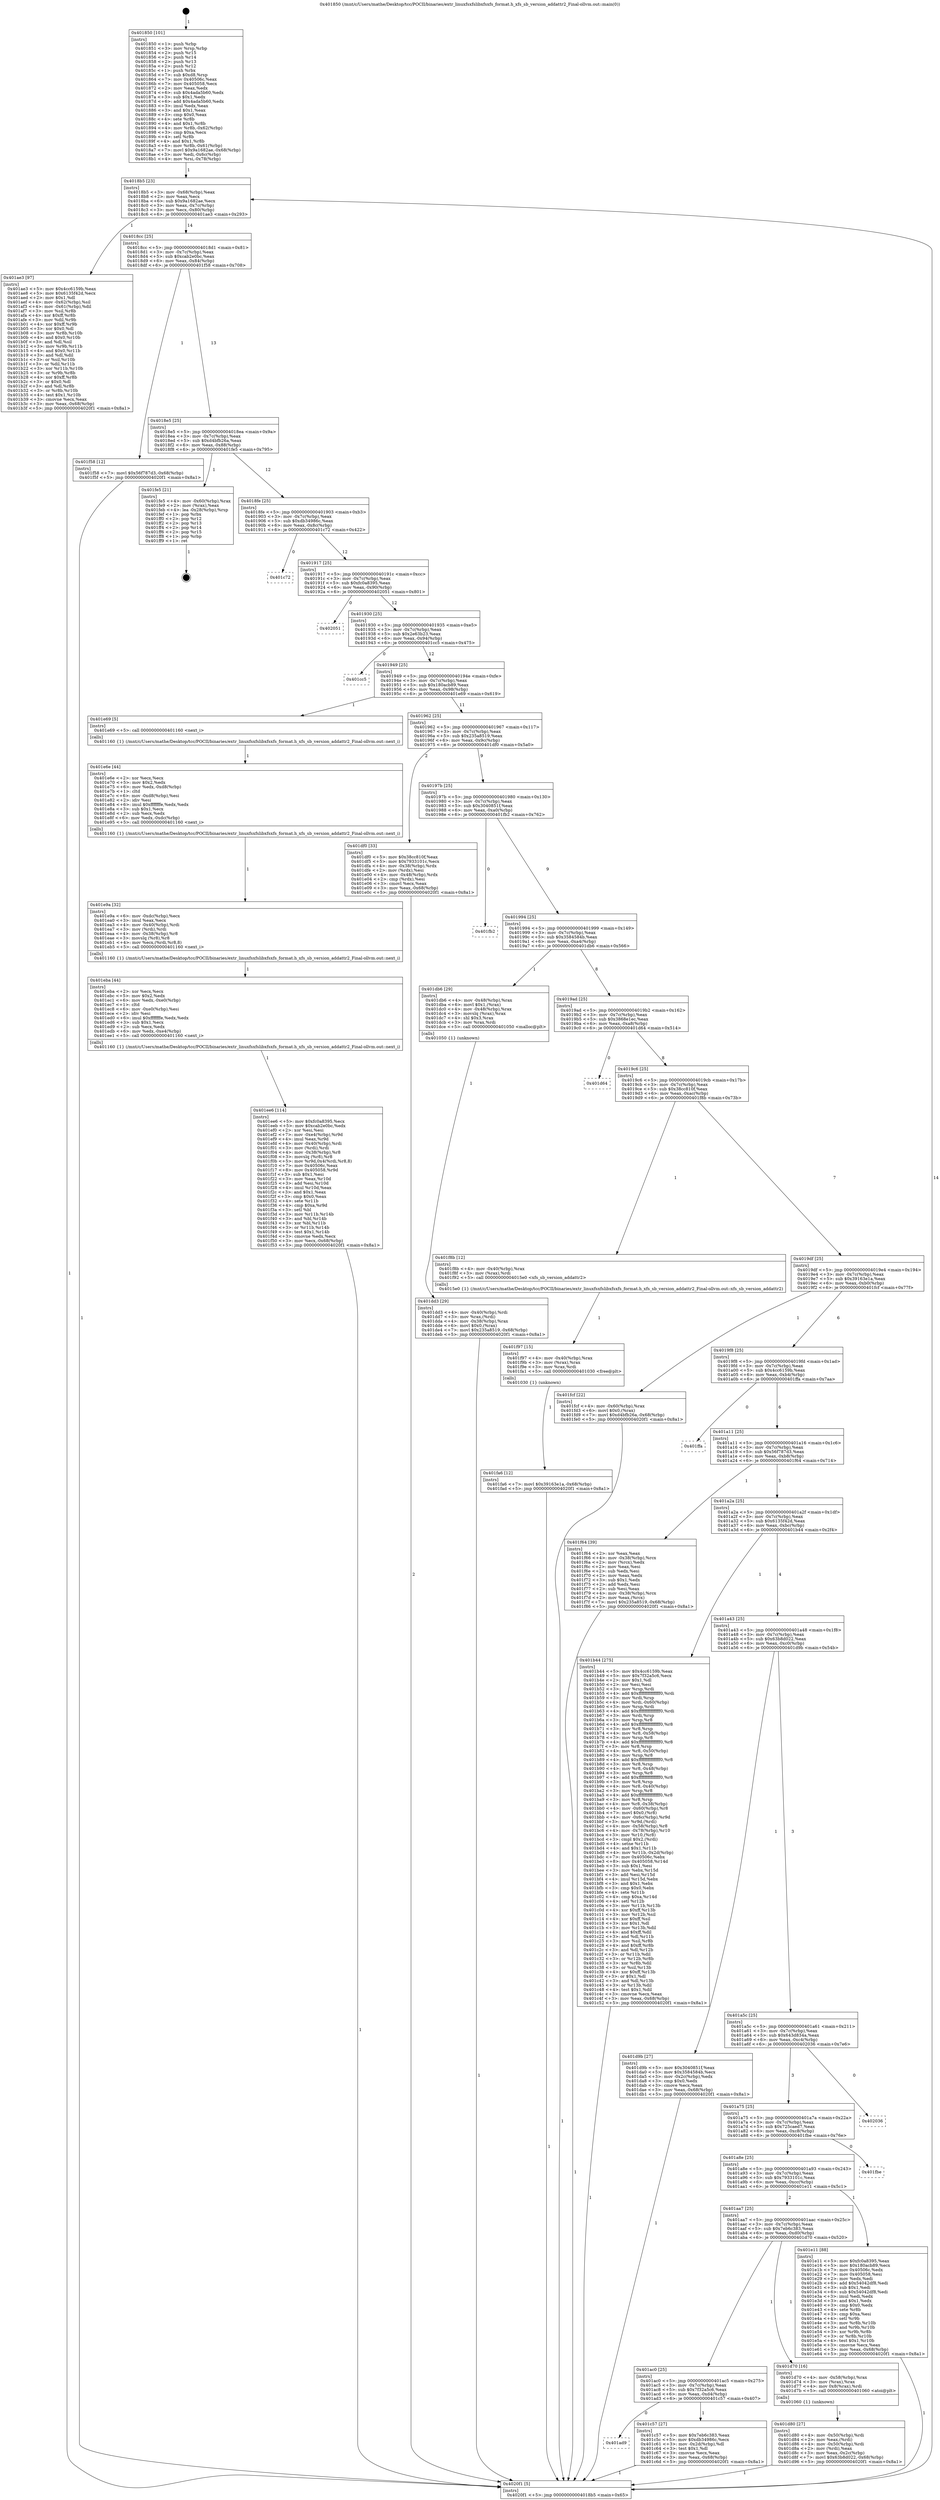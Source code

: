 digraph "0x401850" {
  label = "0x401850 (/mnt/c/Users/mathe/Desktop/tcc/POCII/binaries/extr_linuxfsxfslibxfsxfs_format.h_xfs_sb_version_addattr2_Final-ollvm.out::main(0))"
  labelloc = "t"
  node[shape=record]

  Entry [label="",width=0.3,height=0.3,shape=circle,fillcolor=black,style=filled]
  "0x4018b5" [label="{
     0x4018b5 [23]\l
     | [instrs]\l
     &nbsp;&nbsp;0x4018b5 \<+3\>: mov -0x68(%rbp),%eax\l
     &nbsp;&nbsp;0x4018b8 \<+2\>: mov %eax,%ecx\l
     &nbsp;&nbsp;0x4018ba \<+6\>: sub $0x9a1682ae,%ecx\l
     &nbsp;&nbsp;0x4018c0 \<+3\>: mov %eax,-0x7c(%rbp)\l
     &nbsp;&nbsp;0x4018c3 \<+3\>: mov %ecx,-0x80(%rbp)\l
     &nbsp;&nbsp;0x4018c6 \<+6\>: je 0000000000401ae3 \<main+0x293\>\l
  }"]
  "0x401ae3" [label="{
     0x401ae3 [97]\l
     | [instrs]\l
     &nbsp;&nbsp;0x401ae3 \<+5\>: mov $0x4cc6159b,%eax\l
     &nbsp;&nbsp;0x401ae8 \<+5\>: mov $0x6135f42d,%ecx\l
     &nbsp;&nbsp;0x401aed \<+2\>: mov $0x1,%dl\l
     &nbsp;&nbsp;0x401aef \<+4\>: mov -0x62(%rbp),%sil\l
     &nbsp;&nbsp;0x401af3 \<+4\>: mov -0x61(%rbp),%dil\l
     &nbsp;&nbsp;0x401af7 \<+3\>: mov %sil,%r8b\l
     &nbsp;&nbsp;0x401afa \<+4\>: xor $0xff,%r8b\l
     &nbsp;&nbsp;0x401afe \<+3\>: mov %dil,%r9b\l
     &nbsp;&nbsp;0x401b01 \<+4\>: xor $0xff,%r9b\l
     &nbsp;&nbsp;0x401b05 \<+3\>: xor $0x0,%dl\l
     &nbsp;&nbsp;0x401b08 \<+3\>: mov %r8b,%r10b\l
     &nbsp;&nbsp;0x401b0b \<+4\>: and $0x0,%r10b\l
     &nbsp;&nbsp;0x401b0f \<+3\>: and %dl,%sil\l
     &nbsp;&nbsp;0x401b12 \<+3\>: mov %r9b,%r11b\l
     &nbsp;&nbsp;0x401b15 \<+4\>: and $0x0,%r11b\l
     &nbsp;&nbsp;0x401b19 \<+3\>: and %dl,%dil\l
     &nbsp;&nbsp;0x401b1c \<+3\>: or %sil,%r10b\l
     &nbsp;&nbsp;0x401b1f \<+3\>: or %dil,%r11b\l
     &nbsp;&nbsp;0x401b22 \<+3\>: xor %r11b,%r10b\l
     &nbsp;&nbsp;0x401b25 \<+3\>: or %r9b,%r8b\l
     &nbsp;&nbsp;0x401b28 \<+4\>: xor $0xff,%r8b\l
     &nbsp;&nbsp;0x401b2c \<+3\>: or $0x0,%dl\l
     &nbsp;&nbsp;0x401b2f \<+3\>: and %dl,%r8b\l
     &nbsp;&nbsp;0x401b32 \<+3\>: or %r8b,%r10b\l
     &nbsp;&nbsp;0x401b35 \<+4\>: test $0x1,%r10b\l
     &nbsp;&nbsp;0x401b39 \<+3\>: cmovne %ecx,%eax\l
     &nbsp;&nbsp;0x401b3c \<+3\>: mov %eax,-0x68(%rbp)\l
     &nbsp;&nbsp;0x401b3f \<+5\>: jmp 00000000004020f1 \<main+0x8a1\>\l
  }"]
  "0x4018cc" [label="{
     0x4018cc [25]\l
     | [instrs]\l
     &nbsp;&nbsp;0x4018cc \<+5\>: jmp 00000000004018d1 \<main+0x81\>\l
     &nbsp;&nbsp;0x4018d1 \<+3\>: mov -0x7c(%rbp),%eax\l
     &nbsp;&nbsp;0x4018d4 \<+5\>: sub $0xcab2e0bc,%eax\l
     &nbsp;&nbsp;0x4018d9 \<+6\>: mov %eax,-0x84(%rbp)\l
     &nbsp;&nbsp;0x4018df \<+6\>: je 0000000000401f58 \<main+0x708\>\l
  }"]
  "0x4020f1" [label="{
     0x4020f1 [5]\l
     | [instrs]\l
     &nbsp;&nbsp;0x4020f1 \<+5\>: jmp 00000000004018b5 \<main+0x65\>\l
  }"]
  "0x401850" [label="{
     0x401850 [101]\l
     | [instrs]\l
     &nbsp;&nbsp;0x401850 \<+1\>: push %rbp\l
     &nbsp;&nbsp;0x401851 \<+3\>: mov %rsp,%rbp\l
     &nbsp;&nbsp;0x401854 \<+2\>: push %r15\l
     &nbsp;&nbsp;0x401856 \<+2\>: push %r14\l
     &nbsp;&nbsp;0x401858 \<+2\>: push %r13\l
     &nbsp;&nbsp;0x40185a \<+2\>: push %r12\l
     &nbsp;&nbsp;0x40185c \<+1\>: push %rbx\l
     &nbsp;&nbsp;0x40185d \<+7\>: sub $0xd8,%rsp\l
     &nbsp;&nbsp;0x401864 \<+7\>: mov 0x40506c,%eax\l
     &nbsp;&nbsp;0x40186b \<+7\>: mov 0x405058,%ecx\l
     &nbsp;&nbsp;0x401872 \<+2\>: mov %eax,%edx\l
     &nbsp;&nbsp;0x401874 \<+6\>: sub $0x4ada5b60,%edx\l
     &nbsp;&nbsp;0x40187a \<+3\>: sub $0x1,%edx\l
     &nbsp;&nbsp;0x40187d \<+6\>: add $0x4ada5b60,%edx\l
     &nbsp;&nbsp;0x401883 \<+3\>: imul %edx,%eax\l
     &nbsp;&nbsp;0x401886 \<+3\>: and $0x1,%eax\l
     &nbsp;&nbsp;0x401889 \<+3\>: cmp $0x0,%eax\l
     &nbsp;&nbsp;0x40188c \<+4\>: sete %r8b\l
     &nbsp;&nbsp;0x401890 \<+4\>: and $0x1,%r8b\l
     &nbsp;&nbsp;0x401894 \<+4\>: mov %r8b,-0x62(%rbp)\l
     &nbsp;&nbsp;0x401898 \<+3\>: cmp $0xa,%ecx\l
     &nbsp;&nbsp;0x40189b \<+4\>: setl %r8b\l
     &nbsp;&nbsp;0x40189f \<+4\>: and $0x1,%r8b\l
     &nbsp;&nbsp;0x4018a3 \<+4\>: mov %r8b,-0x61(%rbp)\l
     &nbsp;&nbsp;0x4018a7 \<+7\>: movl $0x9a1682ae,-0x68(%rbp)\l
     &nbsp;&nbsp;0x4018ae \<+3\>: mov %edi,-0x6c(%rbp)\l
     &nbsp;&nbsp;0x4018b1 \<+4\>: mov %rsi,-0x78(%rbp)\l
  }"]
  Exit [label="",width=0.3,height=0.3,shape=circle,fillcolor=black,style=filled,peripheries=2]
  "0x401f58" [label="{
     0x401f58 [12]\l
     | [instrs]\l
     &nbsp;&nbsp;0x401f58 \<+7\>: movl $0x56f787d3,-0x68(%rbp)\l
     &nbsp;&nbsp;0x401f5f \<+5\>: jmp 00000000004020f1 \<main+0x8a1\>\l
  }"]
  "0x4018e5" [label="{
     0x4018e5 [25]\l
     | [instrs]\l
     &nbsp;&nbsp;0x4018e5 \<+5\>: jmp 00000000004018ea \<main+0x9a\>\l
     &nbsp;&nbsp;0x4018ea \<+3\>: mov -0x7c(%rbp),%eax\l
     &nbsp;&nbsp;0x4018ed \<+5\>: sub $0xd4bfb26a,%eax\l
     &nbsp;&nbsp;0x4018f2 \<+6\>: mov %eax,-0x88(%rbp)\l
     &nbsp;&nbsp;0x4018f8 \<+6\>: je 0000000000401fe5 \<main+0x795\>\l
  }"]
  "0x401fa6" [label="{
     0x401fa6 [12]\l
     | [instrs]\l
     &nbsp;&nbsp;0x401fa6 \<+7\>: movl $0x39163e1a,-0x68(%rbp)\l
     &nbsp;&nbsp;0x401fad \<+5\>: jmp 00000000004020f1 \<main+0x8a1\>\l
  }"]
  "0x401fe5" [label="{
     0x401fe5 [21]\l
     | [instrs]\l
     &nbsp;&nbsp;0x401fe5 \<+4\>: mov -0x60(%rbp),%rax\l
     &nbsp;&nbsp;0x401fe9 \<+2\>: mov (%rax),%eax\l
     &nbsp;&nbsp;0x401feb \<+4\>: lea -0x28(%rbp),%rsp\l
     &nbsp;&nbsp;0x401fef \<+1\>: pop %rbx\l
     &nbsp;&nbsp;0x401ff0 \<+2\>: pop %r12\l
     &nbsp;&nbsp;0x401ff2 \<+2\>: pop %r13\l
     &nbsp;&nbsp;0x401ff4 \<+2\>: pop %r14\l
     &nbsp;&nbsp;0x401ff6 \<+2\>: pop %r15\l
     &nbsp;&nbsp;0x401ff8 \<+1\>: pop %rbp\l
     &nbsp;&nbsp;0x401ff9 \<+1\>: ret\l
  }"]
  "0x4018fe" [label="{
     0x4018fe [25]\l
     | [instrs]\l
     &nbsp;&nbsp;0x4018fe \<+5\>: jmp 0000000000401903 \<main+0xb3\>\l
     &nbsp;&nbsp;0x401903 \<+3\>: mov -0x7c(%rbp),%eax\l
     &nbsp;&nbsp;0x401906 \<+5\>: sub $0xdb34986c,%eax\l
     &nbsp;&nbsp;0x40190b \<+6\>: mov %eax,-0x8c(%rbp)\l
     &nbsp;&nbsp;0x401911 \<+6\>: je 0000000000401c72 \<main+0x422\>\l
  }"]
  "0x401f97" [label="{
     0x401f97 [15]\l
     | [instrs]\l
     &nbsp;&nbsp;0x401f97 \<+4\>: mov -0x40(%rbp),%rax\l
     &nbsp;&nbsp;0x401f9b \<+3\>: mov (%rax),%rax\l
     &nbsp;&nbsp;0x401f9e \<+3\>: mov %rax,%rdi\l
     &nbsp;&nbsp;0x401fa1 \<+5\>: call 0000000000401030 \<free@plt\>\l
     | [calls]\l
     &nbsp;&nbsp;0x401030 \{1\} (unknown)\l
  }"]
  "0x401c72" [label="{
     0x401c72\l
  }", style=dashed]
  "0x401917" [label="{
     0x401917 [25]\l
     | [instrs]\l
     &nbsp;&nbsp;0x401917 \<+5\>: jmp 000000000040191c \<main+0xcc\>\l
     &nbsp;&nbsp;0x40191c \<+3\>: mov -0x7c(%rbp),%eax\l
     &nbsp;&nbsp;0x40191f \<+5\>: sub $0xfc0a8395,%eax\l
     &nbsp;&nbsp;0x401924 \<+6\>: mov %eax,-0x90(%rbp)\l
     &nbsp;&nbsp;0x40192a \<+6\>: je 0000000000402051 \<main+0x801\>\l
  }"]
  "0x401ee6" [label="{
     0x401ee6 [114]\l
     | [instrs]\l
     &nbsp;&nbsp;0x401ee6 \<+5\>: mov $0xfc0a8395,%ecx\l
     &nbsp;&nbsp;0x401eeb \<+5\>: mov $0xcab2e0bc,%edx\l
     &nbsp;&nbsp;0x401ef0 \<+2\>: xor %esi,%esi\l
     &nbsp;&nbsp;0x401ef2 \<+7\>: mov -0xe4(%rbp),%r9d\l
     &nbsp;&nbsp;0x401ef9 \<+4\>: imul %eax,%r9d\l
     &nbsp;&nbsp;0x401efd \<+4\>: mov -0x40(%rbp),%rdi\l
     &nbsp;&nbsp;0x401f01 \<+3\>: mov (%rdi),%rdi\l
     &nbsp;&nbsp;0x401f04 \<+4\>: mov -0x38(%rbp),%r8\l
     &nbsp;&nbsp;0x401f08 \<+3\>: movslq (%r8),%r8\l
     &nbsp;&nbsp;0x401f0b \<+5\>: mov %r9d,0x4(%rdi,%r8,8)\l
     &nbsp;&nbsp;0x401f10 \<+7\>: mov 0x40506c,%eax\l
     &nbsp;&nbsp;0x401f17 \<+8\>: mov 0x405058,%r9d\l
     &nbsp;&nbsp;0x401f1f \<+3\>: sub $0x1,%esi\l
     &nbsp;&nbsp;0x401f22 \<+3\>: mov %eax,%r10d\l
     &nbsp;&nbsp;0x401f25 \<+3\>: add %esi,%r10d\l
     &nbsp;&nbsp;0x401f28 \<+4\>: imul %r10d,%eax\l
     &nbsp;&nbsp;0x401f2c \<+3\>: and $0x1,%eax\l
     &nbsp;&nbsp;0x401f2f \<+3\>: cmp $0x0,%eax\l
     &nbsp;&nbsp;0x401f32 \<+4\>: sete %r11b\l
     &nbsp;&nbsp;0x401f36 \<+4\>: cmp $0xa,%r9d\l
     &nbsp;&nbsp;0x401f3a \<+3\>: setl %bl\l
     &nbsp;&nbsp;0x401f3d \<+3\>: mov %r11b,%r14b\l
     &nbsp;&nbsp;0x401f40 \<+3\>: and %bl,%r14b\l
     &nbsp;&nbsp;0x401f43 \<+3\>: xor %bl,%r11b\l
     &nbsp;&nbsp;0x401f46 \<+3\>: or %r11b,%r14b\l
     &nbsp;&nbsp;0x401f49 \<+4\>: test $0x1,%r14b\l
     &nbsp;&nbsp;0x401f4d \<+3\>: cmovne %edx,%ecx\l
     &nbsp;&nbsp;0x401f50 \<+3\>: mov %ecx,-0x68(%rbp)\l
     &nbsp;&nbsp;0x401f53 \<+5\>: jmp 00000000004020f1 \<main+0x8a1\>\l
  }"]
  "0x402051" [label="{
     0x402051\l
  }", style=dashed]
  "0x401930" [label="{
     0x401930 [25]\l
     | [instrs]\l
     &nbsp;&nbsp;0x401930 \<+5\>: jmp 0000000000401935 \<main+0xe5\>\l
     &nbsp;&nbsp;0x401935 \<+3\>: mov -0x7c(%rbp),%eax\l
     &nbsp;&nbsp;0x401938 \<+5\>: sub $0x2e63b23,%eax\l
     &nbsp;&nbsp;0x40193d \<+6\>: mov %eax,-0x94(%rbp)\l
     &nbsp;&nbsp;0x401943 \<+6\>: je 0000000000401cc5 \<main+0x475\>\l
  }"]
  "0x401eba" [label="{
     0x401eba [44]\l
     | [instrs]\l
     &nbsp;&nbsp;0x401eba \<+2\>: xor %ecx,%ecx\l
     &nbsp;&nbsp;0x401ebc \<+5\>: mov $0x2,%edx\l
     &nbsp;&nbsp;0x401ec1 \<+6\>: mov %edx,-0xe0(%rbp)\l
     &nbsp;&nbsp;0x401ec7 \<+1\>: cltd\l
     &nbsp;&nbsp;0x401ec8 \<+6\>: mov -0xe0(%rbp),%esi\l
     &nbsp;&nbsp;0x401ece \<+2\>: idiv %esi\l
     &nbsp;&nbsp;0x401ed0 \<+6\>: imul $0xfffffffe,%edx,%edx\l
     &nbsp;&nbsp;0x401ed6 \<+3\>: sub $0x1,%ecx\l
     &nbsp;&nbsp;0x401ed9 \<+2\>: sub %ecx,%edx\l
     &nbsp;&nbsp;0x401edb \<+6\>: mov %edx,-0xe4(%rbp)\l
     &nbsp;&nbsp;0x401ee1 \<+5\>: call 0000000000401160 \<next_i\>\l
     | [calls]\l
     &nbsp;&nbsp;0x401160 \{1\} (/mnt/c/Users/mathe/Desktop/tcc/POCII/binaries/extr_linuxfsxfslibxfsxfs_format.h_xfs_sb_version_addattr2_Final-ollvm.out::next_i)\l
  }"]
  "0x401cc5" [label="{
     0x401cc5\l
  }", style=dashed]
  "0x401949" [label="{
     0x401949 [25]\l
     | [instrs]\l
     &nbsp;&nbsp;0x401949 \<+5\>: jmp 000000000040194e \<main+0xfe\>\l
     &nbsp;&nbsp;0x40194e \<+3\>: mov -0x7c(%rbp),%eax\l
     &nbsp;&nbsp;0x401951 \<+5\>: sub $0x180acb89,%eax\l
     &nbsp;&nbsp;0x401956 \<+6\>: mov %eax,-0x98(%rbp)\l
     &nbsp;&nbsp;0x40195c \<+6\>: je 0000000000401e69 \<main+0x619\>\l
  }"]
  "0x401e9a" [label="{
     0x401e9a [32]\l
     | [instrs]\l
     &nbsp;&nbsp;0x401e9a \<+6\>: mov -0xdc(%rbp),%ecx\l
     &nbsp;&nbsp;0x401ea0 \<+3\>: imul %eax,%ecx\l
     &nbsp;&nbsp;0x401ea3 \<+4\>: mov -0x40(%rbp),%rdi\l
     &nbsp;&nbsp;0x401ea7 \<+3\>: mov (%rdi),%rdi\l
     &nbsp;&nbsp;0x401eaa \<+4\>: mov -0x38(%rbp),%r8\l
     &nbsp;&nbsp;0x401eae \<+3\>: movslq (%r8),%r8\l
     &nbsp;&nbsp;0x401eb1 \<+4\>: mov %ecx,(%rdi,%r8,8)\l
     &nbsp;&nbsp;0x401eb5 \<+5\>: call 0000000000401160 \<next_i\>\l
     | [calls]\l
     &nbsp;&nbsp;0x401160 \{1\} (/mnt/c/Users/mathe/Desktop/tcc/POCII/binaries/extr_linuxfsxfslibxfsxfs_format.h_xfs_sb_version_addattr2_Final-ollvm.out::next_i)\l
  }"]
  "0x401e69" [label="{
     0x401e69 [5]\l
     | [instrs]\l
     &nbsp;&nbsp;0x401e69 \<+5\>: call 0000000000401160 \<next_i\>\l
     | [calls]\l
     &nbsp;&nbsp;0x401160 \{1\} (/mnt/c/Users/mathe/Desktop/tcc/POCII/binaries/extr_linuxfsxfslibxfsxfs_format.h_xfs_sb_version_addattr2_Final-ollvm.out::next_i)\l
  }"]
  "0x401962" [label="{
     0x401962 [25]\l
     | [instrs]\l
     &nbsp;&nbsp;0x401962 \<+5\>: jmp 0000000000401967 \<main+0x117\>\l
     &nbsp;&nbsp;0x401967 \<+3\>: mov -0x7c(%rbp),%eax\l
     &nbsp;&nbsp;0x40196a \<+5\>: sub $0x235a8519,%eax\l
     &nbsp;&nbsp;0x40196f \<+6\>: mov %eax,-0x9c(%rbp)\l
     &nbsp;&nbsp;0x401975 \<+6\>: je 0000000000401df0 \<main+0x5a0\>\l
  }"]
  "0x401e6e" [label="{
     0x401e6e [44]\l
     | [instrs]\l
     &nbsp;&nbsp;0x401e6e \<+2\>: xor %ecx,%ecx\l
     &nbsp;&nbsp;0x401e70 \<+5\>: mov $0x2,%edx\l
     &nbsp;&nbsp;0x401e75 \<+6\>: mov %edx,-0xd8(%rbp)\l
     &nbsp;&nbsp;0x401e7b \<+1\>: cltd\l
     &nbsp;&nbsp;0x401e7c \<+6\>: mov -0xd8(%rbp),%esi\l
     &nbsp;&nbsp;0x401e82 \<+2\>: idiv %esi\l
     &nbsp;&nbsp;0x401e84 \<+6\>: imul $0xfffffffe,%edx,%edx\l
     &nbsp;&nbsp;0x401e8a \<+3\>: sub $0x1,%ecx\l
     &nbsp;&nbsp;0x401e8d \<+2\>: sub %ecx,%edx\l
     &nbsp;&nbsp;0x401e8f \<+6\>: mov %edx,-0xdc(%rbp)\l
     &nbsp;&nbsp;0x401e95 \<+5\>: call 0000000000401160 \<next_i\>\l
     | [calls]\l
     &nbsp;&nbsp;0x401160 \{1\} (/mnt/c/Users/mathe/Desktop/tcc/POCII/binaries/extr_linuxfsxfslibxfsxfs_format.h_xfs_sb_version_addattr2_Final-ollvm.out::next_i)\l
  }"]
  "0x401df0" [label="{
     0x401df0 [33]\l
     | [instrs]\l
     &nbsp;&nbsp;0x401df0 \<+5\>: mov $0x38cc810f,%eax\l
     &nbsp;&nbsp;0x401df5 \<+5\>: mov $0x7933101c,%ecx\l
     &nbsp;&nbsp;0x401dfa \<+4\>: mov -0x38(%rbp),%rdx\l
     &nbsp;&nbsp;0x401dfe \<+2\>: mov (%rdx),%esi\l
     &nbsp;&nbsp;0x401e00 \<+4\>: mov -0x48(%rbp),%rdx\l
     &nbsp;&nbsp;0x401e04 \<+2\>: cmp (%rdx),%esi\l
     &nbsp;&nbsp;0x401e06 \<+3\>: cmovl %ecx,%eax\l
     &nbsp;&nbsp;0x401e09 \<+3\>: mov %eax,-0x68(%rbp)\l
     &nbsp;&nbsp;0x401e0c \<+5\>: jmp 00000000004020f1 \<main+0x8a1\>\l
  }"]
  "0x40197b" [label="{
     0x40197b [25]\l
     | [instrs]\l
     &nbsp;&nbsp;0x40197b \<+5\>: jmp 0000000000401980 \<main+0x130\>\l
     &nbsp;&nbsp;0x401980 \<+3\>: mov -0x7c(%rbp),%eax\l
     &nbsp;&nbsp;0x401983 \<+5\>: sub $0x3040851f,%eax\l
     &nbsp;&nbsp;0x401988 \<+6\>: mov %eax,-0xa0(%rbp)\l
     &nbsp;&nbsp;0x40198e \<+6\>: je 0000000000401fb2 \<main+0x762\>\l
  }"]
  "0x401dd3" [label="{
     0x401dd3 [29]\l
     | [instrs]\l
     &nbsp;&nbsp;0x401dd3 \<+4\>: mov -0x40(%rbp),%rdi\l
     &nbsp;&nbsp;0x401dd7 \<+3\>: mov %rax,(%rdi)\l
     &nbsp;&nbsp;0x401dda \<+4\>: mov -0x38(%rbp),%rax\l
     &nbsp;&nbsp;0x401dde \<+6\>: movl $0x0,(%rax)\l
     &nbsp;&nbsp;0x401de4 \<+7\>: movl $0x235a8519,-0x68(%rbp)\l
     &nbsp;&nbsp;0x401deb \<+5\>: jmp 00000000004020f1 \<main+0x8a1\>\l
  }"]
  "0x401fb2" [label="{
     0x401fb2\l
  }", style=dashed]
  "0x401994" [label="{
     0x401994 [25]\l
     | [instrs]\l
     &nbsp;&nbsp;0x401994 \<+5\>: jmp 0000000000401999 \<main+0x149\>\l
     &nbsp;&nbsp;0x401999 \<+3\>: mov -0x7c(%rbp),%eax\l
     &nbsp;&nbsp;0x40199c \<+5\>: sub $0x3584584b,%eax\l
     &nbsp;&nbsp;0x4019a1 \<+6\>: mov %eax,-0xa4(%rbp)\l
     &nbsp;&nbsp;0x4019a7 \<+6\>: je 0000000000401db6 \<main+0x566\>\l
  }"]
  "0x401d80" [label="{
     0x401d80 [27]\l
     | [instrs]\l
     &nbsp;&nbsp;0x401d80 \<+4\>: mov -0x50(%rbp),%rdi\l
     &nbsp;&nbsp;0x401d84 \<+2\>: mov %eax,(%rdi)\l
     &nbsp;&nbsp;0x401d86 \<+4\>: mov -0x50(%rbp),%rdi\l
     &nbsp;&nbsp;0x401d8a \<+2\>: mov (%rdi),%eax\l
     &nbsp;&nbsp;0x401d8c \<+3\>: mov %eax,-0x2c(%rbp)\l
     &nbsp;&nbsp;0x401d8f \<+7\>: movl $0x63b8d022,-0x68(%rbp)\l
     &nbsp;&nbsp;0x401d96 \<+5\>: jmp 00000000004020f1 \<main+0x8a1\>\l
  }"]
  "0x401db6" [label="{
     0x401db6 [29]\l
     | [instrs]\l
     &nbsp;&nbsp;0x401db6 \<+4\>: mov -0x48(%rbp),%rax\l
     &nbsp;&nbsp;0x401dba \<+6\>: movl $0x1,(%rax)\l
     &nbsp;&nbsp;0x401dc0 \<+4\>: mov -0x48(%rbp),%rax\l
     &nbsp;&nbsp;0x401dc4 \<+3\>: movslq (%rax),%rax\l
     &nbsp;&nbsp;0x401dc7 \<+4\>: shl $0x3,%rax\l
     &nbsp;&nbsp;0x401dcb \<+3\>: mov %rax,%rdi\l
     &nbsp;&nbsp;0x401dce \<+5\>: call 0000000000401050 \<malloc@plt\>\l
     | [calls]\l
     &nbsp;&nbsp;0x401050 \{1\} (unknown)\l
  }"]
  "0x4019ad" [label="{
     0x4019ad [25]\l
     | [instrs]\l
     &nbsp;&nbsp;0x4019ad \<+5\>: jmp 00000000004019b2 \<main+0x162\>\l
     &nbsp;&nbsp;0x4019b2 \<+3\>: mov -0x7c(%rbp),%eax\l
     &nbsp;&nbsp;0x4019b5 \<+5\>: sub $0x3868e1ec,%eax\l
     &nbsp;&nbsp;0x4019ba \<+6\>: mov %eax,-0xa8(%rbp)\l
     &nbsp;&nbsp;0x4019c0 \<+6\>: je 0000000000401d64 \<main+0x514\>\l
  }"]
  "0x401ad9" [label="{
     0x401ad9\l
  }", style=dashed]
  "0x401d64" [label="{
     0x401d64\l
  }", style=dashed]
  "0x4019c6" [label="{
     0x4019c6 [25]\l
     | [instrs]\l
     &nbsp;&nbsp;0x4019c6 \<+5\>: jmp 00000000004019cb \<main+0x17b\>\l
     &nbsp;&nbsp;0x4019cb \<+3\>: mov -0x7c(%rbp),%eax\l
     &nbsp;&nbsp;0x4019ce \<+5\>: sub $0x38cc810f,%eax\l
     &nbsp;&nbsp;0x4019d3 \<+6\>: mov %eax,-0xac(%rbp)\l
     &nbsp;&nbsp;0x4019d9 \<+6\>: je 0000000000401f8b \<main+0x73b\>\l
  }"]
  "0x401c57" [label="{
     0x401c57 [27]\l
     | [instrs]\l
     &nbsp;&nbsp;0x401c57 \<+5\>: mov $0x7eb6c383,%eax\l
     &nbsp;&nbsp;0x401c5c \<+5\>: mov $0xdb34986c,%ecx\l
     &nbsp;&nbsp;0x401c61 \<+3\>: mov -0x2d(%rbp),%dl\l
     &nbsp;&nbsp;0x401c64 \<+3\>: test $0x1,%dl\l
     &nbsp;&nbsp;0x401c67 \<+3\>: cmovne %ecx,%eax\l
     &nbsp;&nbsp;0x401c6a \<+3\>: mov %eax,-0x68(%rbp)\l
     &nbsp;&nbsp;0x401c6d \<+5\>: jmp 00000000004020f1 \<main+0x8a1\>\l
  }"]
  "0x401f8b" [label="{
     0x401f8b [12]\l
     | [instrs]\l
     &nbsp;&nbsp;0x401f8b \<+4\>: mov -0x40(%rbp),%rax\l
     &nbsp;&nbsp;0x401f8f \<+3\>: mov (%rax),%rdi\l
     &nbsp;&nbsp;0x401f92 \<+5\>: call 00000000004015e0 \<xfs_sb_version_addattr2\>\l
     | [calls]\l
     &nbsp;&nbsp;0x4015e0 \{1\} (/mnt/c/Users/mathe/Desktop/tcc/POCII/binaries/extr_linuxfsxfslibxfsxfs_format.h_xfs_sb_version_addattr2_Final-ollvm.out::xfs_sb_version_addattr2)\l
  }"]
  "0x4019df" [label="{
     0x4019df [25]\l
     | [instrs]\l
     &nbsp;&nbsp;0x4019df \<+5\>: jmp 00000000004019e4 \<main+0x194\>\l
     &nbsp;&nbsp;0x4019e4 \<+3\>: mov -0x7c(%rbp),%eax\l
     &nbsp;&nbsp;0x4019e7 \<+5\>: sub $0x39163e1a,%eax\l
     &nbsp;&nbsp;0x4019ec \<+6\>: mov %eax,-0xb0(%rbp)\l
     &nbsp;&nbsp;0x4019f2 \<+6\>: je 0000000000401fcf \<main+0x77f\>\l
  }"]
  "0x401ac0" [label="{
     0x401ac0 [25]\l
     | [instrs]\l
     &nbsp;&nbsp;0x401ac0 \<+5\>: jmp 0000000000401ac5 \<main+0x275\>\l
     &nbsp;&nbsp;0x401ac5 \<+3\>: mov -0x7c(%rbp),%eax\l
     &nbsp;&nbsp;0x401ac8 \<+5\>: sub $0x7f32a5c6,%eax\l
     &nbsp;&nbsp;0x401acd \<+6\>: mov %eax,-0xd4(%rbp)\l
     &nbsp;&nbsp;0x401ad3 \<+6\>: je 0000000000401c57 \<main+0x407\>\l
  }"]
  "0x401fcf" [label="{
     0x401fcf [22]\l
     | [instrs]\l
     &nbsp;&nbsp;0x401fcf \<+4\>: mov -0x60(%rbp),%rax\l
     &nbsp;&nbsp;0x401fd3 \<+6\>: movl $0x0,(%rax)\l
     &nbsp;&nbsp;0x401fd9 \<+7\>: movl $0xd4bfb26a,-0x68(%rbp)\l
     &nbsp;&nbsp;0x401fe0 \<+5\>: jmp 00000000004020f1 \<main+0x8a1\>\l
  }"]
  "0x4019f8" [label="{
     0x4019f8 [25]\l
     | [instrs]\l
     &nbsp;&nbsp;0x4019f8 \<+5\>: jmp 00000000004019fd \<main+0x1ad\>\l
     &nbsp;&nbsp;0x4019fd \<+3\>: mov -0x7c(%rbp),%eax\l
     &nbsp;&nbsp;0x401a00 \<+5\>: sub $0x4cc6159b,%eax\l
     &nbsp;&nbsp;0x401a05 \<+6\>: mov %eax,-0xb4(%rbp)\l
     &nbsp;&nbsp;0x401a0b \<+6\>: je 0000000000401ffa \<main+0x7aa\>\l
  }"]
  "0x401d70" [label="{
     0x401d70 [16]\l
     | [instrs]\l
     &nbsp;&nbsp;0x401d70 \<+4\>: mov -0x58(%rbp),%rax\l
     &nbsp;&nbsp;0x401d74 \<+3\>: mov (%rax),%rax\l
     &nbsp;&nbsp;0x401d77 \<+4\>: mov 0x8(%rax),%rdi\l
     &nbsp;&nbsp;0x401d7b \<+5\>: call 0000000000401060 \<atoi@plt\>\l
     | [calls]\l
     &nbsp;&nbsp;0x401060 \{1\} (unknown)\l
  }"]
  "0x401ffa" [label="{
     0x401ffa\l
  }", style=dashed]
  "0x401a11" [label="{
     0x401a11 [25]\l
     | [instrs]\l
     &nbsp;&nbsp;0x401a11 \<+5\>: jmp 0000000000401a16 \<main+0x1c6\>\l
     &nbsp;&nbsp;0x401a16 \<+3\>: mov -0x7c(%rbp),%eax\l
     &nbsp;&nbsp;0x401a19 \<+5\>: sub $0x56f787d3,%eax\l
     &nbsp;&nbsp;0x401a1e \<+6\>: mov %eax,-0xb8(%rbp)\l
     &nbsp;&nbsp;0x401a24 \<+6\>: je 0000000000401f64 \<main+0x714\>\l
  }"]
  "0x401aa7" [label="{
     0x401aa7 [25]\l
     | [instrs]\l
     &nbsp;&nbsp;0x401aa7 \<+5\>: jmp 0000000000401aac \<main+0x25c\>\l
     &nbsp;&nbsp;0x401aac \<+3\>: mov -0x7c(%rbp),%eax\l
     &nbsp;&nbsp;0x401aaf \<+5\>: sub $0x7eb6c383,%eax\l
     &nbsp;&nbsp;0x401ab4 \<+6\>: mov %eax,-0xd0(%rbp)\l
     &nbsp;&nbsp;0x401aba \<+6\>: je 0000000000401d70 \<main+0x520\>\l
  }"]
  "0x401f64" [label="{
     0x401f64 [39]\l
     | [instrs]\l
     &nbsp;&nbsp;0x401f64 \<+2\>: xor %eax,%eax\l
     &nbsp;&nbsp;0x401f66 \<+4\>: mov -0x38(%rbp),%rcx\l
     &nbsp;&nbsp;0x401f6a \<+2\>: mov (%rcx),%edx\l
     &nbsp;&nbsp;0x401f6c \<+2\>: mov %eax,%esi\l
     &nbsp;&nbsp;0x401f6e \<+2\>: sub %edx,%esi\l
     &nbsp;&nbsp;0x401f70 \<+2\>: mov %eax,%edx\l
     &nbsp;&nbsp;0x401f72 \<+3\>: sub $0x1,%edx\l
     &nbsp;&nbsp;0x401f75 \<+2\>: add %edx,%esi\l
     &nbsp;&nbsp;0x401f77 \<+2\>: sub %esi,%eax\l
     &nbsp;&nbsp;0x401f79 \<+4\>: mov -0x38(%rbp),%rcx\l
     &nbsp;&nbsp;0x401f7d \<+2\>: mov %eax,(%rcx)\l
     &nbsp;&nbsp;0x401f7f \<+7\>: movl $0x235a8519,-0x68(%rbp)\l
     &nbsp;&nbsp;0x401f86 \<+5\>: jmp 00000000004020f1 \<main+0x8a1\>\l
  }"]
  "0x401a2a" [label="{
     0x401a2a [25]\l
     | [instrs]\l
     &nbsp;&nbsp;0x401a2a \<+5\>: jmp 0000000000401a2f \<main+0x1df\>\l
     &nbsp;&nbsp;0x401a2f \<+3\>: mov -0x7c(%rbp),%eax\l
     &nbsp;&nbsp;0x401a32 \<+5\>: sub $0x6135f42d,%eax\l
     &nbsp;&nbsp;0x401a37 \<+6\>: mov %eax,-0xbc(%rbp)\l
     &nbsp;&nbsp;0x401a3d \<+6\>: je 0000000000401b44 \<main+0x2f4\>\l
  }"]
  "0x401e11" [label="{
     0x401e11 [88]\l
     | [instrs]\l
     &nbsp;&nbsp;0x401e11 \<+5\>: mov $0xfc0a8395,%eax\l
     &nbsp;&nbsp;0x401e16 \<+5\>: mov $0x180acb89,%ecx\l
     &nbsp;&nbsp;0x401e1b \<+7\>: mov 0x40506c,%edx\l
     &nbsp;&nbsp;0x401e22 \<+7\>: mov 0x405058,%esi\l
     &nbsp;&nbsp;0x401e29 \<+2\>: mov %edx,%edi\l
     &nbsp;&nbsp;0x401e2b \<+6\>: add $0x54042df8,%edi\l
     &nbsp;&nbsp;0x401e31 \<+3\>: sub $0x1,%edi\l
     &nbsp;&nbsp;0x401e34 \<+6\>: sub $0x54042df8,%edi\l
     &nbsp;&nbsp;0x401e3a \<+3\>: imul %edi,%edx\l
     &nbsp;&nbsp;0x401e3d \<+3\>: and $0x1,%edx\l
     &nbsp;&nbsp;0x401e40 \<+3\>: cmp $0x0,%edx\l
     &nbsp;&nbsp;0x401e43 \<+4\>: sete %r8b\l
     &nbsp;&nbsp;0x401e47 \<+3\>: cmp $0xa,%esi\l
     &nbsp;&nbsp;0x401e4a \<+4\>: setl %r9b\l
     &nbsp;&nbsp;0x401e4e \<+3\>: mov %r8b,%r10b\l
     &nbsp;&nbsp;0x401e51 \<+3\>: and %r9b,%r10b\l
     &nbsp;&nbsp;0x401e54 \<+3\>: xor %r9b,%r8b\l
     &nbsp;&nbsp;0x401e57 \<+3\>: or %r8b,%r10b\l
     &nbsp;&nbsp;0x401e5a \<+4\>: test $0x1,%r10b\l
     &nbsp;&nbsp;0x401e5e \<+3\>: cmovne %ecx,%eax\l
     &nbsp;&nbsp;0x401e61 \<+3\>: mov %eax,-0x68(%rbp)\l
     &nbsp;&nbsp;0x401e64 \<+5\>: jmp 00000000004020f1 \<main+0x8a1\>\l
  }"]
  "0x401b44" [label="{
     0x401b44 [275]\l
     | [instrs]\l
     &nbsp;&nbsp;0x401b44 \<+5\>: mov $0x4cc6159b,%eax\l
     &nbsp;&nbsp;0x401b49 \<+5\>: mov $0x7f32a5c6,%ecx\l
     &nbsp;&nbsp;0x401b4e \<+2\>: mov $0x1,%dl\l
     &nbsp;&nbsp;0x401b50 \<+2\>: xor %esi,%esi\l
     &nbsp;&nbsp;0x401b52 \<+3\>: mov %rsp,%rdi\l
     &nbsp;&nbsp;0x401b55 \<+4\>: add $0xfffffffffffffff0,%rdi\l
     &nbsp;&nbsp;0x401b59 \<+3\>: mov %rdi,%rsp\l
     &nbsp;&nbsp;0x401b5c \<+4\>: mov %rdi,-0x60(%rbp)\l
     &nbsp;&nbsp;0x401b60 \<+3\>: mov %rsp,%rdi\l
     &nbsp;&nbsp;0x401b63 \<+4\>: add $0xfffffffffffffff0,%rdi\l
     &nbsp;&nbsp;0x401b67 \<+3\>: mov %rdi,%rsp\l
     &nbsp;&nbsp;0x401b6a \<+3\>: mov %rsp,%r8\l
     &nbsp;&nbsp;0x401b6d \<+4\>: add $0xfffffffffffffff0,%r8\l
     &nbsp;&nbsp;0x401b71 \<+3\>: mov %r8,%rsp\l
     &nbsp;&nbsp;0x401b74 \<+4\>: mov %r8,-0x58(%rbp)\l
     &nbsp;&nbsp;0x401b78 \<+3\>: mov %rsp,%r8\l
     &nbsp;&nbsp;0x401b7b \<+4\>: add $0xfffffffffffffff0,%r8\l
     &nbsp;&nbsp;0x401b7f \<+3\>: mov %r8,%rsp\l
     &nbsp;&nbsp;0x401b82 \<+4\>: mov %r8,-0x50(%rbp)\l
     &nbsp;&nbsp;0x401b86 \<+3\>: mov %rsp,%r8\l
     &nbsp;&nbsp;0x401b89 \<+4\>: add $0xfffffffffffffff0,%r8\l
     &nbsp;&nbsp;0x401b8d \<+3\>: mov %r8,%rsp\l
     &nbsp;&nbsp;0x401b90 \<+4\>: mov %r8,-0x48(%rbp)\l
     &nbsp;&nbsp;0x401b94 \<+3\>: mov %rsp,%r8\l
     &nbsp;&nbsp;0x401b97 \<+4\>: add $0xfffffffffffffff0,%r8\l
     &nbsp;&nbsp;0x401b9b \<+3\>: mov %r8,%rsp\l
     &nbsp;&nbsp;0x401b9e \<+4\>: mov %r8,-0x40(%rbp)\l
     &nbsp;&nbsp;0x401ba2 \<+3\>: mov %rsp,%r8\l
     &nbsp;&nbsp;0x401ba5 \<+4\>: add $0xfffffffffffffff0,%r8\l
     &nbsp;&nbsp;0x401ba9 \<+3\>: mov %r8,%rsp\l
     &nbsp;&nbsp;0x401bac \<+4\>: mov %r8,-0x38(%rbp)\l
     &nbsp;&nbsp;0x401bb0 \<+4\>: mov -0x60(%rbp),%r8\l
     &nbsp;&nbsp;0x401bb4 \<+7\>: movl $0x0,(%r8)\l
     &nbsp;&nbsp;0x401bbb \<+4\>: mov -0x6c(%rbp),%r9d\l
     &nbsp;&nbsp;0x401bbf \<+3\>: mov %r9d,(%rdi)\l
     &nbsp;&nbsp;0x401bc2 \<+4\>: mov -0x58(%rbp),%r8\l
     &nbsp;&nbsp;0x401bc6 \<+4\>: mov -0x78(%rbp),%r10\l
     &nbsp;&nbsp;0x401bca \<+3\>: mov %r10,(%r8)\l
     &nbsp;&nbsp;0x401bcd \<+3\>: cmpl $0x2,(%rdi)\l
     &nbsp;&nbsp;0x401bd0 \<+4\>: setne %r11b\l
     &nbsp;&nbsp;0x401bd4 \<+4\>: and $0x1,%r11b\l
     &nbsp;&nbsp;0x401bd8 \<+4\>: mov %r11b,-0x2d(%rbp)\l
     &nbsp;&nbsp;0x401bdc \<+7\>: mov 0x40506c,%ebx\l
     &nbsp;&nbsp;0x401be3 \<+8\>: mov 0x405058,%r14d\l
     &nbsp;&nbsp;0x401beb \<+3\>: sub $0x1,%esi\l
     &nbsp;&nbsp;0x401bee \<+3\>: mov %ebx,%r15d\l
     &nbsp;&nbsp;0x401bf1 \<+3\>: add %esi,%r15d\l
     &nbsp;&nbsp;0x401bf4 \<+4\>: imul %r15d,%ebx\l
     &nbsp;&nbsp;0x401bf8 \<+3\>: and $0x1,%ebx\l
     &nbsp;&nbsp;0x401bfb \<+3\>: cmp $0x0,%ebx\l
     &nbsp;&nbsp;0x401bfe \<+4\>: sete %r11b\l
     &nbsp;&nbsp;0x401c02 \<+4\>: cmp $0xa,%r14d\l
     &nbsp;&nbsp;0x401c06 \<+4\>: setl %r12b\l
     &nbsp;&nbsp;0x401c0a \<+3\>: mov %r11b,%r13b\l
     &nbsp;&nbsp;0x401c0d \<+4\>: xor $0xff,%r13b\l
     &nbsp;&nbsp;0x401c11 \<+3\>: mov %r12b,%sil\l
     &nbsp;&nbsp;0x401c14 \<+4\>: xor $0xff,%sil\l
     &nbsp;&nbsp;0x401c18 \<+3\>: xor $0x1,%dl\l
     &nbsp;&nbsp;0x401c1b \<+3\>: mov %r13b,%dil\l
     &nbsp;&nbsp;0x401c1e \<+4\>: and $0xff,%dil\l
     &nbsp;&nbsp;0x401c22 \<+3\>: and %dl,%r11b\l
     &nbsp;&nbsp;0x401c25 \<+3\>: mov %sil,%r8b\l
     &nbsp;&nbsp;0x401c28 \<+4\>: and $0xff,%r8b\l
     &nbsp;&nbsp;0x401c2c \<+3\>: and %dl,%r12b\l
     &nbsp;&nbsp;0x401c2f \<+3\>: or %r11b,%dil\l
     &nbsp;&nbsp;0x401c32 \<+3\>: or %r12b,%r8b\l
     &nbsp;&nbsp;0x401c35 \<+3\>: xor %r8b,%dil\l
     &nbsp;&nbsp;0x401c38 \<+3\>: or %sil,%r13b\l
     &nbsp;&nbsp;0x401c3b \<+4\>: xor $0xff,%r13b\l
     &nbsp;&nbsp;0x401c3f \<+3\>: or $0x1,%dl\l
     &nbsp;&nbsp;0x401c42 \<+3\>: and %dl,%r13b\l
     &nbsp;&nbsp;0x401c45 \<+3\>: or %r13b,%dil\l
     &nbsp;&nbsp;0x401c48 \<+4\>: test $0x1,%dil\l
     &nbsp;&nbsp;0x401c4c \<+3\>: cmovne %ecx,%eax\l
     &nbsp;&nbsp;0x401c4f \<+3\>: mov %eax,-0x68(%rbp)\l
     &nbsp;&nbsp;0x401c52 \<+5\>: jmp 00000000004020f1 \<main+0x8a1\>\l
  }"]
  "0x401a43" [label="{
     0x401a43 [25]\l
     | [instrs]\l
     &nbsp;&nbsp;0x401a43 \<+5\>: jmp 0000000000401a48 \<main+0x1f8\>\l
     &nbsp;&nbsp;0x401a48 \<+3\>: mov -0x7c(%rbp),%eax\l
     &nbsp;&nbsp;0x401a4b \<+5\>: sub $0x63b8d022,%eax\l
     &nbsp;&nbsp;0x401a50 \<+6\>: mov %eax,-0xc0(%rbp)\l
     &nbsp;&nbsp;0x401a56 \<+6\>: je 0000000000401d9b \<main+0x54b\>\l
  }"]
  "0x401a8e" [label="{
     0x401a8e [25]\l
     | [instrs]\l
     &nbsp;&nbsp;0x401a8e \<+5\>: jmp 0000000000401a93 \<main+0x243\>\l
     &nbsp;&nbsp;0x401a93 \<+3\>: mov -0x7c(%rbp),%eax\l
     &nbsp;&nbsp;0x401a96 \<+5\>: sub $0x7933101c,%eax\l
     &nbsp;&nbsp;0x401a9b \<+6\>: mov %eax,-0xcc(%rbp)\l
     &nbsp;&nbsp;0x401aa1 \<+6\>: je 0000000000401e11 \<main+0x5c1\>\l
  }"]
  "0x401fbe" [label="{
     0x401fbe\l
  }", style=dashed]
  "0x401d9b" [label="{
     0x401d9b [27]\l
     | [instrs]\l
     &nbsp;&nbsp;0x401d9b \<+5\>: mov $0x3040851f,%eax\l
     &nbsp;&nbsp;0x401da0 \<+5\>: mov $0x3584584b,%ecx\l
     &nbsp;&nbsp;0x401da5 \<+3\>: mov -0x2c(%rbp),%edx\l
     &nbsp;&nbsp;0x401da8 \<+3\>: cmp $0x0,%edx\l
     &nbsp;&nbsp;0x401dab \<+3\>: cmove %ecx,%eax\l
     &nbsp;&nbsp;0x401dae \<+3\>: mov %eax,-0x68(%rbp)\l
     &nbsp;&nbsp;0x401db1 \<+5\>: jmp 00000000004020f1 \<main+0x8a1\>\l
  }"]
  "0x401a5c" [label="{
     0x401a5c [25]\l
     | [instrs]\l
     &nbsp;&nbsp;0x401a5c \<+5\>: jmp 0000000000401a61 \<main+0x211\>\l
     &nbsp;&nbsp;0x401a61 \<+3\>: mov -0x7c(%rbp),%eax\l
     &nbsp;&nbsp;0x401a64 \<+5\>: sub $0x643d834a,%eax\l
     &nbsp;&nbsp;0x401a69 \<+6\>: mov %eax,-0xc4(%rbp)\l
     &nbsp;&nbsp;0x401a6f \<+6\>: je 0000000000402036 \<main+0x7e6\>\l
  }"]
  "0x401a75" [label="{
     0x401a75 [25]\l
     | [instrs]\l
     &nbsp;&nbsp;0x401a75 \<+5\>: jmp 0000000000401a7a \<main+0x22a\>\l
     &nbsp;&nbsp;0x401a7a \<+3\>: mov -0x7c(%rbp),%eax\l
     &nbsp;&nbsp;0x401a7d \<+5\>: sub $0x725caed7,%eax\l
     &nbsp;&nbsp;0x401a82 \<+6\>: mov %eax,-0xc8(%rbp)\l
     &nbsp;&nbsp;0x401a88 \<+6\>: je 0000000000401fbe \<main+0x76e\>\l
  }"]
  "0x402036" [label="{
     0x402036\l
  }", style=dashed]
  Entry -> "0x401850" [label=" 1"]
  "0x4018b5" -> "0x401ae3" [label=" 1"]
  "0x4018b5" -> "0x4018cc" [label=" 14"]
  "0x401ae3" -> "0x4020f1" [label=" 1"]
  "0x401850" -> "0x4018b5" [label=" 1"]
  "0x4020f1" -> "0x4018b5" [label=" 14"]
  "0x401fe5" -> Exit [label=" 1"]
  "0x4018cc" -> "0x401f58" [label=" 1"]
  "0x4018cc" -> "0x4018e5" [label=" 13"]
  "0x401fcf" -> "0x4020f1" [label=" 1"]
  "0x4018e5" -> "0x401fe5" [label=" 1"]
  "0x4018e5" -> "0x4018fe" [label=" 12"]
  "0x401fa6" -> "0x4020f1" [label=" 1"]
  "0x4018fe" -> "0x401c72" [label=" 0"]
  "0x4018fe" -> "0x401917" [label=" 12"]
  "0x401f97" -> "0x401fa6" [label=" 1"]
  "0x401917" -> "0x402051" [label=" 0"]
  "0x401917" -> "0x401930" [label=" 12"]
  "0x401f8b" -> "0x401f97" [label=" 1"]
  "0x401930" -> "0x401cc5" [label=" 0"]
  "0x401930" -> "0x401949" [label=" 12"]
  "0x401f64" -> "0x4020f1" [label=" 1"]
  "0x401949" -> "0x401e69" [label=" 1"]
  "0x401949" -> "0x401962" [label=" 11"]
  "0x401f58" -> "0x4020f1" [label=" 1"]
  "0x401962" -> "0x401df0" [label=" 2"]
  "0x401962" -> "0x40197b" [label=" 9"]
  "0x401ee6" -> "0x4020f1" [label=" 1"]
  "0x40197b" -> "0x401fb2" [label=" 0"]
  "0x40197b" -> "0x401994" [label=" 9"]
  "0x401eba" -> "0x401ee6" [label=" 1"]
  "0x401994" -> "0x401db6" [label=" 1"]
  "0x401994" -> "0x4019ad" [label=" 8"]
  "0x401e9a" -> "0x401eba" [label=" 1"]
  "0x4019ad" -> "0x401d64" [label=" 0"]
  "0x4019ad" -> "0x4019c6" [label=" 8"]
  "0x401e6e" -> "0x401e9a" [label=" 1"]
  "0x4019c6" -> "0x401f8b" [label=" 1"]
  "0x4019c6" -> "0x4019df" [label=" 7"]
  "0x401e69" -> "0x401e6e" [label=" 1"]
  "0x4019df" -> "0x401fcf" [label=" 1"]
  "0x4019df" -> "0x4019f8" [label=" 6"]
  "0x401df0" -> "0x4020f1" [label=" 2"]
  "0x4019f8" -> "0x401ffa" [label=" 0"]
  "0x4019f8" -> "0x401a11" [label=" 6"]
  "0x401dd3" -> "0x4020f1" [label=" 1"]
  "0x401a11" -> "0x401f64" [label=" 1"]
  "0x401a11" -> "0x401a2a" [label=" 5"]
  "0x401d9b" -> "0x4020f1" [label=" 1"]
  "0x401a2a" -> "0x401b44" [label=" 1"]
  "0x401a2a" -> "0x401a43" [label=" 4"]
  "0x401d80" -> "0x4020f1" [label=" 1"]
  "0x401b44" -> "0x4020f1" [label=" 1"]
  "0x401c57" -> "0x4020f1" [label=" 1"]
  "0x401a43" -> "0x401d9b" [label=" 1"]
  "0x401a43" -> "0x401a5c" [label=" 3"]
  "0x401ac0" -> "0x401ad9" [label=" 0"]
  "0x401a5c" -> "0x402036" [label=" 0"]
  "0x401a5c" -> "0x401a75" [label=" 3"]
  "0x401ac0" -> "0x401c57" [label=" 1"]
  "0x401a75" -> "0x401fbe" [label=" 0"]
  "0x401a75" -> "0x401a8e" [label=" 3"]
  "0x401d70" -> "0x401d80" [label=" 1"]
  "0x401a8e" -> "0x401e11" [label=" 1"]
  "0x401a8e" -> "0x401aa7" [label=" 2"]
  "0x401db6" -> "0x401dd3" [label=" 1"]
  "0x401aa7" -> "0x401d70" [label=" 1"]
  "0x401aa7" -> "0x401ac0" [label=" 1"]
  "0x401e11" -> "0x4020f1" [label=" 1"]
}
